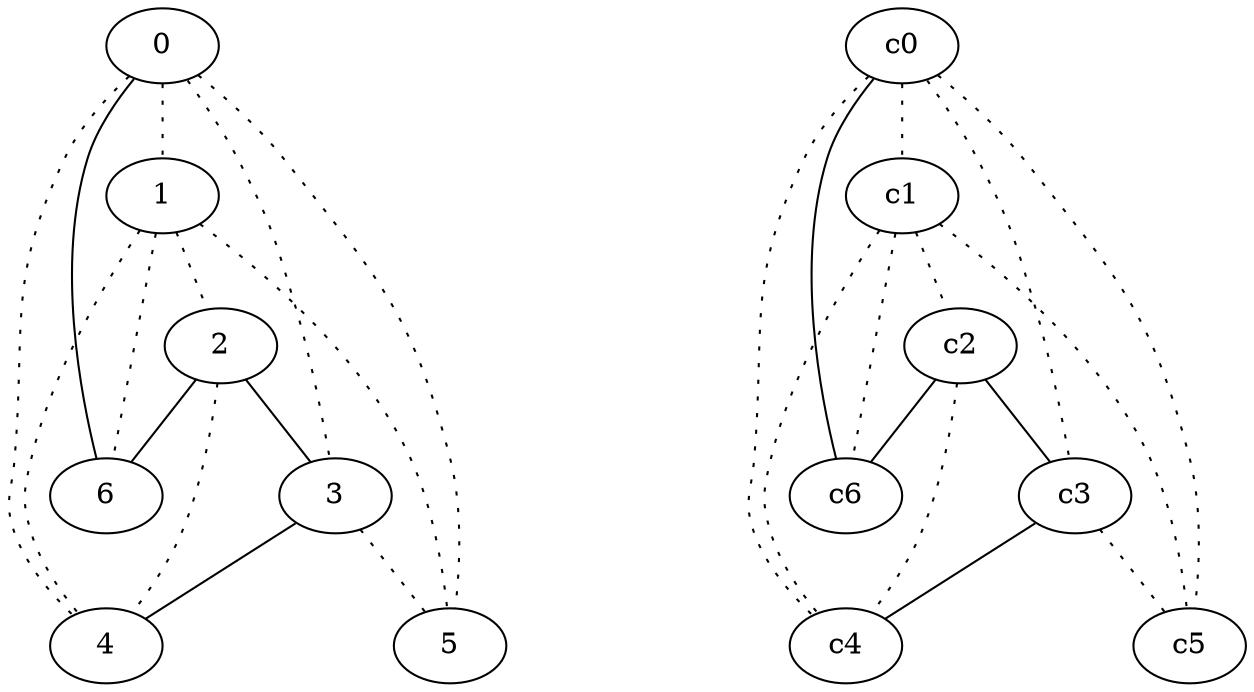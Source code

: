 graph {
a0[label=0];
a1[label=1];
a2[label=2];
a3[label=3];
a4[label=4];
a5[label=5];
a6[label=6];
a0 -- a1 [style=dotted];
a0 -- a3 [style=dotted];
a0 -- a4 [style=dotted];
a0 -- a5 [style=dotted];
a0 -- a6;
a1 -- a2 [style=dotted];
a1 -- a4 [style=dotted];
a1 -- a5 [style=dotted];
a1 -- a6 [style=dotted];
a2 -- a3;
a2 -- a4 [style=dotted];
a2 -- a6;
a3 -- a4;
a3 -- a5 [style=dotted];
c0 -- c1 [style=dotted];
c0 -- c3 [style=dotted];
c0 -- c4 [style=dotted];
c0 -- c5 [style=dotted];
c0 -- c6;
c1 -- c2 [style=dotted];
c1 -- c4 [style=dotted];
c1 -- c5 [style=dotted];
c1 -- c6 [style=dotted];
c2 -- c3;
c2 -- c4 [style=dotted];
c2 -- c6;
c3 -- c4;
c3 -- c5 [style=dotted];
}
